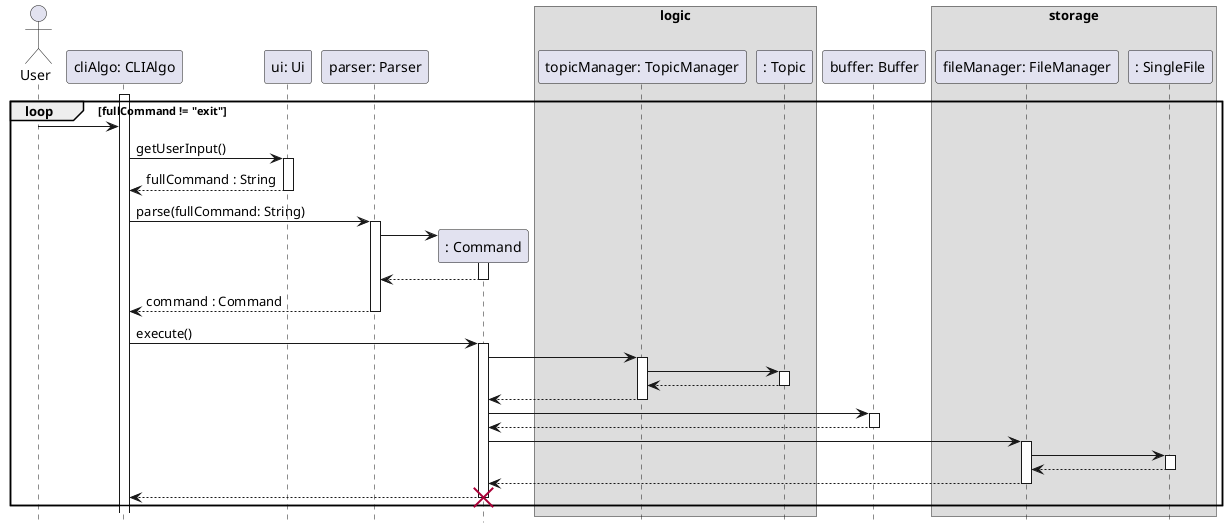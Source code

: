 @startuml
hide footbox

actor User
participant "cliAlgo: CLIAlgo" as CLIAlgo
participant "ui: Ui" as Ui
participant "parser: Parser" as Parser
participant ": Command" as Command
box logic
participant "topicManager: TopicManager" as TopicManager
participant ": Topic" as Topic
end box
participant "buffer: Buffer" as Buffer
box storage
participant "fileManager: FileManager" as FileManager
participant ": SingleFile" as SingleFile
end box

activate CLIAlgo
    loop fullCommand != "exit"
    User -> CLIAlgo
    CLIAlgo -> Ui : getUserInput()
    activate Ui
    return fullCommand : String

    CLIAlgo -> Parser : parse(fullCommand: String)
    activate Parser
        Parser -> Command **
        activate Command
        return
    return command : Command

    CLIAlgo -> Command : execute()
    activate Command
        Command -> TopicManager
        activate TopicManager
            TopicManager -> Topic
            activate Topic
            return
        return

        Command -> Buffer
        activate Buffer
        return

        Command -> FileManager
        activate FileManager
            FileManager -> SingleFile
            activate SingleFile
            return
        return
    return
    destroy Command
    end
@enduml